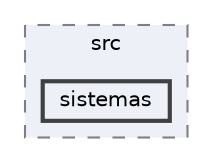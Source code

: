 digraph "editor/src/sistemas"
{
 // LATEX_PDF_SIZE
  bgcolor="transparent";
  edge [fontname=Helvetica,fontsize=10,labelfontname=Helvetica,labelfontsize=10];
  node [fontname=Helvetica,fontsize=10,shape=box,height=0.2,width=0.4];
  compound=true
  subgraph clusterdir_b7d7d6b8a78807b328f73545b8904b59 {
    graph [ bgcolor="#edf0f7", pencolor="grey50", label="src", fontname=Helvetica,fontsize=10 style="filled,dashed", URL="dir_b7d7d6b8a78807b328f73545b8904b59.html",tooltip=""]
  dir_2bca3a2987d751f7d082fee6fe202b16 [label="sistemas", fillcolor="#edf0f7", color="grey25", style="filled,bold", URL="dir_2bca3a2987d751f7d082fee6fe202b16.html",tooltip=""];
  }
}
